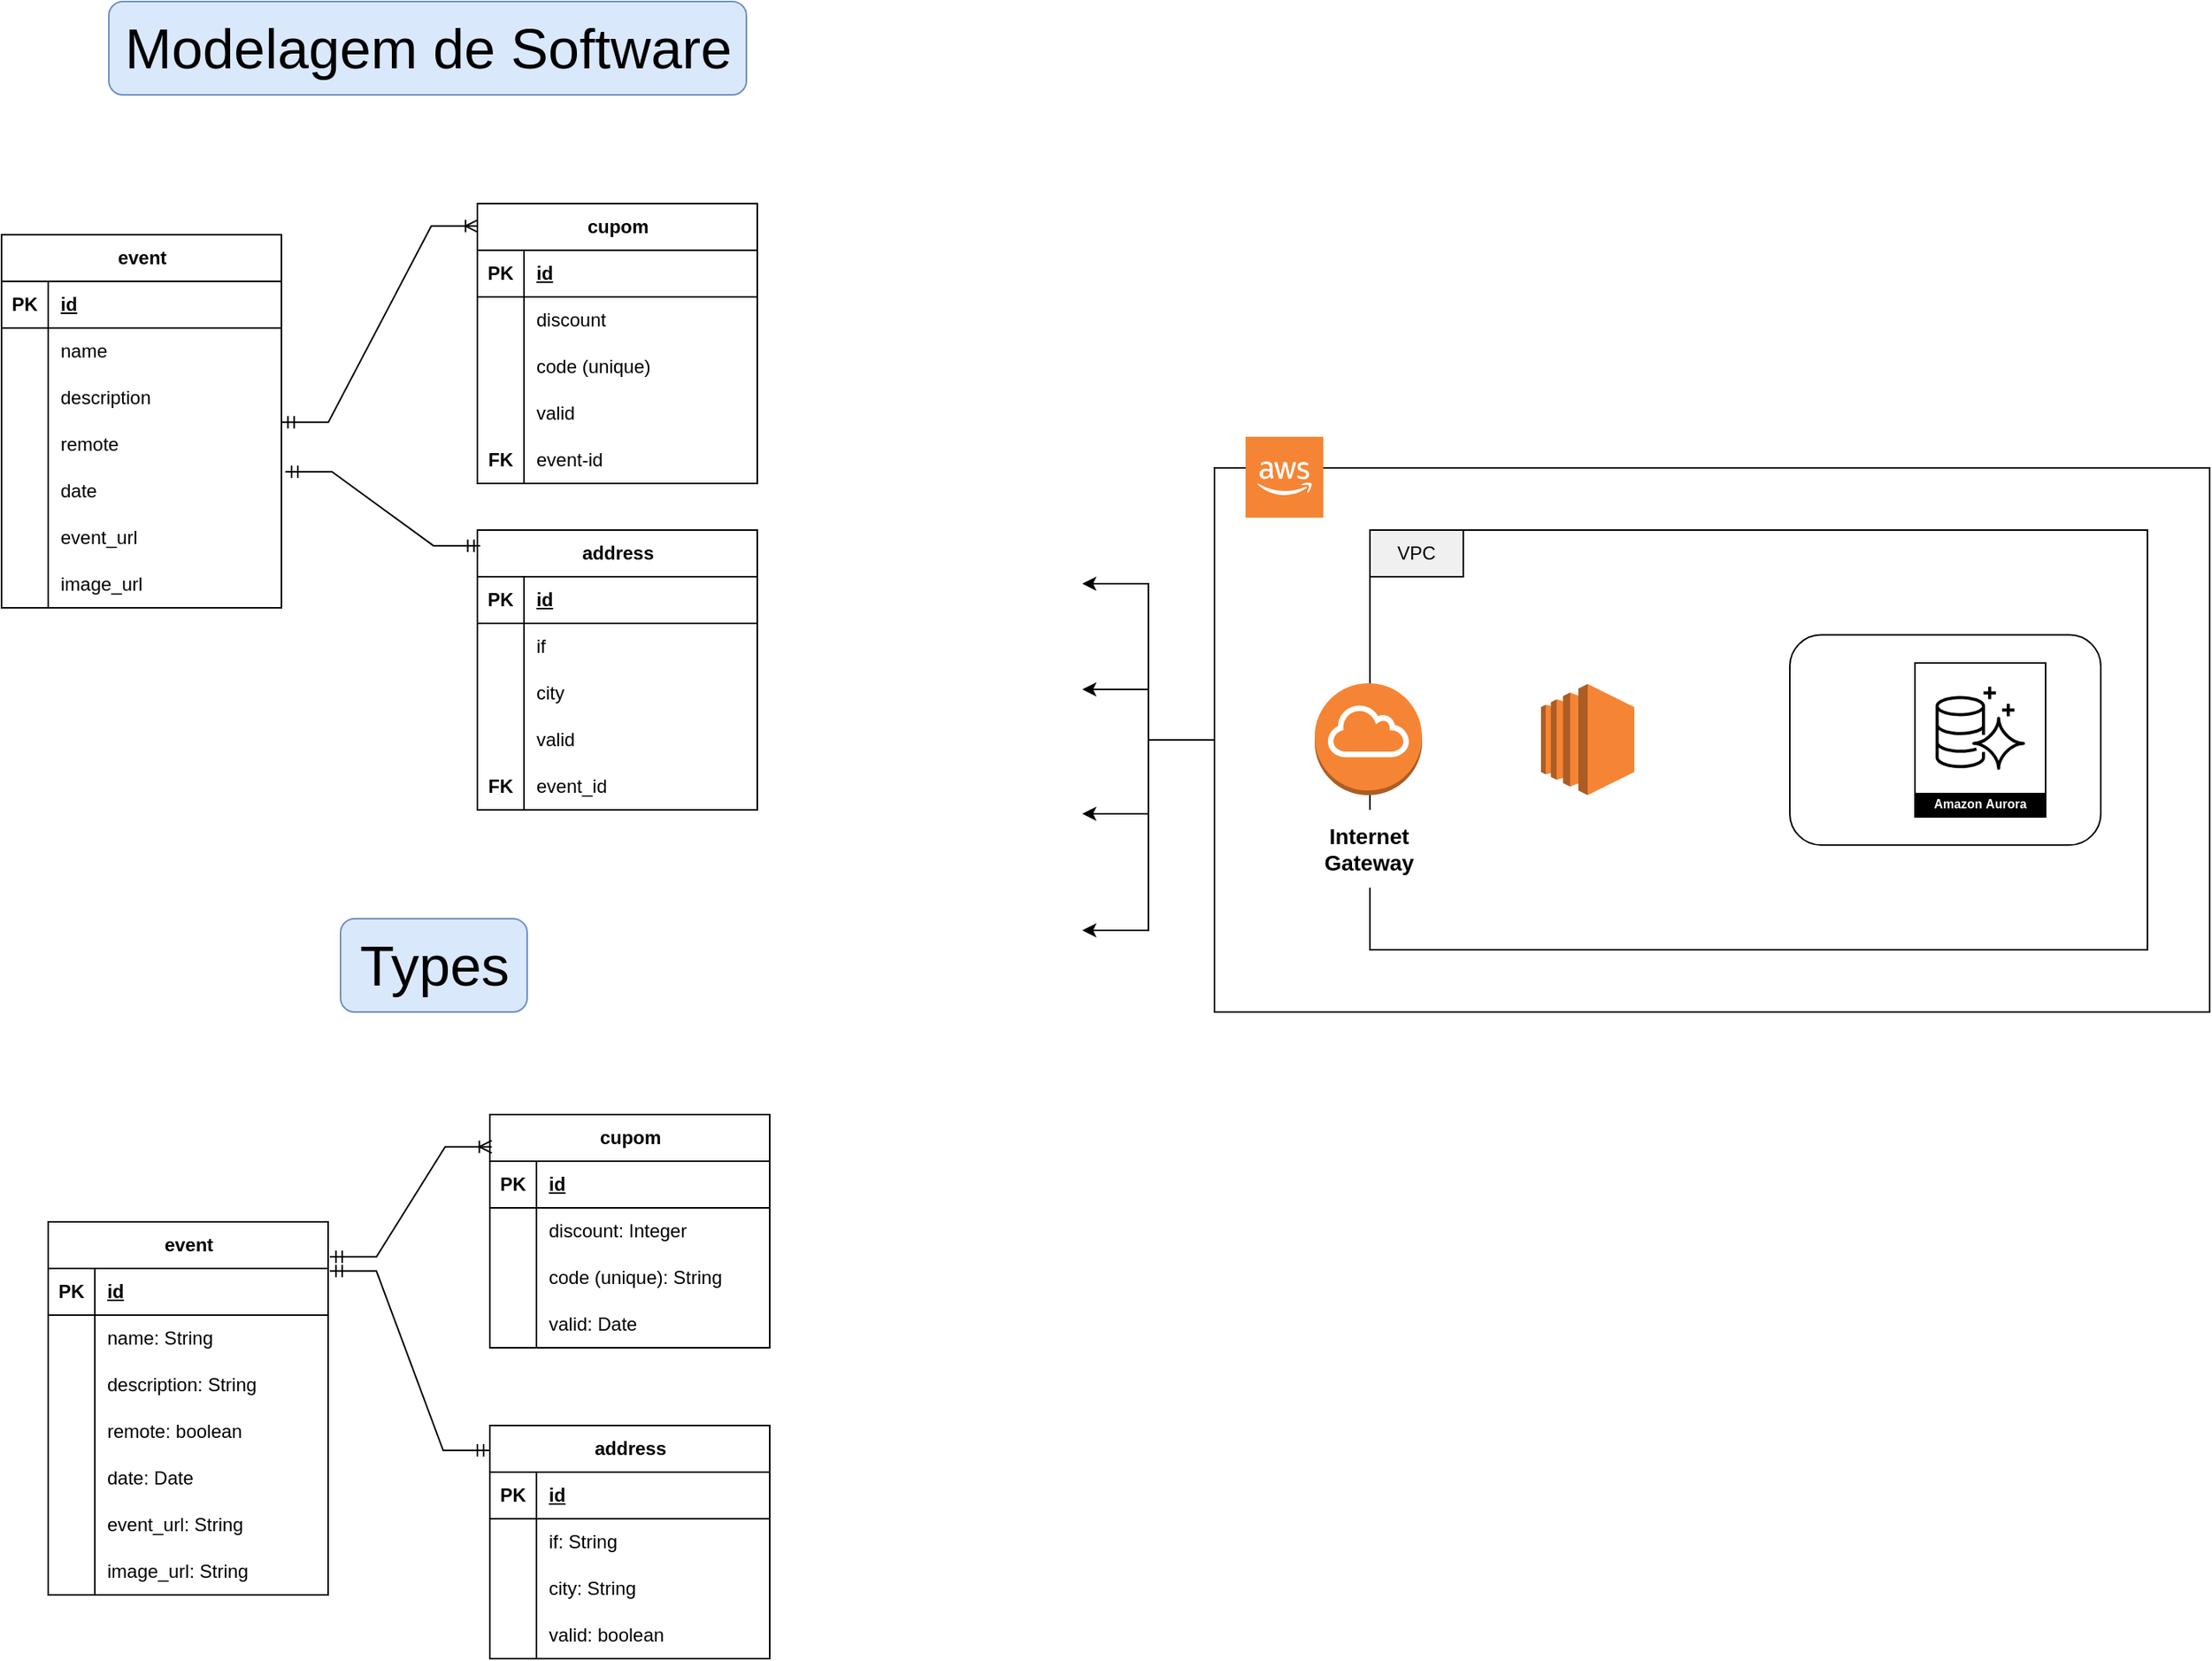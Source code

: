 <mxfile version="24.6.3" type="github">
  <diagram name="Página-1" id="SMg81e83Rydcc__wgFvI">
    <mxGraphModel dx="693" dy="1570" grid="1" gridSize="10" guides="1" tooltips="1" connect="1" arrows="1" fold="1" page="1" pageScale="1" pageWidth="827" pageHeight="1169" math="0" shadow="0">
      <root>
        <mxCell id="0" />
        <mxCell id="1" parent="0" />
        <mxCell id="w3m6HJ5GVzEfKeERmGkc-16" value="event" style="shape=table;startSize=30;container=1;collapsible=1;childLayout=tableLayout;fixedRows=1;rowLines=0;fontStyle=1;align=center;resizeLast=1;html=1;points=[[0,0,0,0,0],[0,0.25,0,0,0],[0,0.5,0,0,0],[0,0.75,0,0,0],[0,1,0,0,0],[0.25,0,0,0,0],[0.25,1,0,0,0],[0.5,0,0,0,0],[0.5,1,0,0,0],[0.75,0,0,0,0],[0.75,1,0,0,0],[1,0,0,0,0],[1,0.25,0,0,0],[1,0.5,0,0,0],[1,0.75,0,0,0],[1,1,0,0,0]];labelBackgroundColor=none;" parent="1" vertex="1">
          <mxGeometry x="140" y="-170" width="180" height="240" as="geometry" />
        </mxCell>
        <mxCell id="w3m6HJ5GVzEfKeERmGkc-17" value="" style="shape=tableRow;horizontal=0;startSize=0;swimlaneHead=0;swimlaneBody=0;fillColor=none;collapsible=0;dropTarget=0;points=[[0,0.5],[1,0.5]];portConstraint=eastwest;top=0;left=0;right=0;bottom=1;labelBackgroundColor=none;" parent="w3m6HJ5GVzEfKeERmGkc-16" vertex="1">
          <mxGeometry y="30" width="180" height="30" as="geometry" />
        </mxCell>
        <mxCell id="w3m6HJ5GVzEfKeERmGkc-18" value="PK" style="shape=partialRectangle;connectable=0;fillColor=none;top=0;left=0;bottom=0;right=0;fontStyle=1;overflow=hidden;whiteSpace=wrap;html=1;labelBackgroundColor=none;" parent="w3m6HJ5GVzEfKeERmGkc-17" vertex="1">
          <mxGeometry width="30" height="30" as="geometry">
            <mxRectangle width="30" height="30" as="alternateBounds" />
          </mxGeometry>
        </mxCell>
        <mxCell id="w3m6HJ5GVzEfKeERmGkc-19" value="id" style="shape=partialRectangle;connectable=0;fillColor=none;top=0;left=0;bottom=0;right=0;align=left;spacingLeft=6;fontStyle=5;overflow=hidden;whiteSpace=wrap;html=1;labelBackgroundColor=none;" parent="w3m6HJ5GVzEfKeERmGkc-17" vertex="1">
          <mxGeometry x="30" width="150" height="30" as="geometry">
            <mxRectangle width="150" height="30" as="alternateBounds" />
          </mxGeometry>
        </mxCell>
        <mxCell id="w3m6HJ5GVzEfKeERmGkc-20" value="" style="shape=tableRow;horizontal=0;startSize=0;swimlaneHead=0;swimlaneBody=0;fillColor=none;collapsible=0;dropTarget=0;points=[[0,0.5],[1,0.5]];portConstraint=eastwest;top=0;left=0;right=0;bottom=0;labelBackgroundColor=none;" parent="w3m6HJ5GVzEfKeERmGkc-16" vertex="1">
          <mxGeometry y="60" width="180" height="30" as="geometry" />
        </mxCell>
        <mxCell id="w3m6HJ5GVzEfKeERmGkc-21" value="" style="shape=partialRectangle;connectable=0;fillColor=none;top=0;left=0;bottom=0;right=0;editable=1;overflow=hidden;whiteSpace=wrap;html=1;labelBackgroundColor=none;" parent="w3m6HJ5GVzEfKeERmGkc-20" vertex="1">
          <mxGeometry width="30" height="30" as="geometry">
            <mxRectangle width="30" height="30" as="alternateBounds" />
          </mxGeometry>
        </mxCell>
        <mxCell id="w3m6HJ5GVzEfKeERmGkc-22" value="name" style="shape=partialRectangle;connectable=0;fillColor=none;top=0;left=0;bottom=0;right=0;align=left;spacingLeft=6;overflow=hidden;whiteSpace=wrap;html=1;labelBackgroundColor=none;" parent="w3m6HJ5GVzEfKeERmGkc-20" vertex="1">
          <mxGeometry x="30" width="150" height="30" as="geometry">
            <mxRectangle width="150" height="30" as="alternateBounds" />
          </mxGeometry>
        </mxCell>
        <mxCell id="w3m6HJ5GVzEfKeERmGkc-23" value="" style="shape=tableRow;horizontal=0;startSize=0;swimlaneHead=0;swimlaneBody=0;fillColor=none;collapsible=0;dropTarget=0;points=[[0,0.5],[1,0.5]];portConstraint=eastwest;top=0;left=0;right=0;bottom=0;labelBackgroundColor=none;" parent="w3m6HJ5GVzEfKeERmGkc-16" vertex="1">
          <mxGeometry y="90" width="180" height="30" as="geometry" />
        </mxCell>
        <mxCell id="w3m6HJ5GVzEfKeERmGkc-24" value="" style="shape=partialRectangle;connectable=0;fillColor=none;top=0;left=0;bottom=0;right=0;editable=1;overflow=hidden;whiteSpace=wrap;html=1;labelBackgroundColor=none;" parent="w3m6HJ5GVzEfKeERmGkc-23" vertex="1">
          <mxGeometry width="30" height="30" as="geometry">
            <mxRectangle width="30" height="30" as="alternateBounds" />
          </mxGeometry>
        </mxCell>
        <mxCell id="w3m6HJ5GVzEfKeERmGkc-25" value="description" style="shape=partialRectangle;connectable=0;fillColor=none;top=0;left=0;bottom=0;right=0;align=left;spacingLeft=6;overflow=hidden;whiteSpace=wrap;html=1;labelBackgroundColor=none;" parent="w3m6HJ5GVzEfKeERmGkc-23" vertex="1">
          <mxGeometry x="30" width="150" height="30" as="geometry">
            <mxRectangle width="150" height="30" as="alternateBounds" />
          </mxGeometry>
        </mxCell>
        <mxCell id="w3m6HJ5GVzEfKeERmGkc-26" value="" style="shape=tableRow;horizontal=0;startSize=0;swimlaneHead=0;swimlaneBody=0;fillColor=none;collapsible=0;dropTarget=0;points=[[0,0.5],[1,0.5]];portConstraint=eastwest;top=0;left=0;right=0;bottom=0;labelBackgroundColor=none;" parent="w3m6HJ5GVzEfKeERmGkc-16" vertex="1">
          <mxGeometry y="120" width="180" height="30" as="geometry" />
        </mxCell>
        <mxCell id="w3m6HJ5GVzEfKeERmGkc-27" value="" style="shape=partialRectangle;connectable=0;fillColor=none;top=0;left=0;bottom=0;right=0;editable=1;overflow=hidden;whiteSpace=wrap;html=1;labelBackgroundColor=none;" parent="w3m6HJ5GVzEfKeERmGkc-26" vertex="1">
          <mxGeometry width="30" height="30" as="geometry">
            <mxRectangle width="30" height="30" as="alternateBounds" />
          </mxGeometry>
        </mxCell>
        <mxCell id="w3m6HJ5GVzEfKeERmGkc-28" value="remote" style="shape=partialRectangle;connectable=0;fillColor=none;top=0;left=0;bottom=0;right=0;align=left;spacingLeft=6;overflow=hidden;whiteSpace=wrap;html=1;labelBackgroundColor=none;" parent="w3m6HJ5GVzEfKeERmGkc-26" vertex="1">
          <mxGeometry x="30" width="150" height="30" as="geometry">
            <mxRectangle width="150" height="30" as="alternateBounds" />
          </mxGeometry>
        </mxCell>
        <mxCell id="w3m6HJ5GVzEfKeERmGkc-29" style="shape=tableRow;horizontal=0;startSize=0;swimlaneHead=0;swimlaneBody=0;fillColor=none;collapsible=0;dropTarget=0;points=[[0,0.5],[1,0.5]];portConstraint=eastwest;top=0;left=0;right=0;bottom=0;labelBackgroundColor=none;" parent="w3m6HJ5GVzEfKeERmGkc-16" vertex="1">
          <mxGeometry y="150" width="180" height="30" as="geometry" />
        </mxCell>
        <mxCell id="w3m6HJ5GVzEfKeERmGkc-30" style="shape=partialRectangle;connectable=0;fillColor=none;top=0;left=0;bottom=0;right=0;editable=1;overflow=hidden;whiteSpace=wrap;html=1;labelBackgroundColor=none;" parent="w3m6HJ5GVzEfKeERmGkc-29" vertex="1">
          <mxGeometry width="30" height="30" as="geometry">
            <mxRectangle width="30" height="30" as="alternateBounds" />
          </mxGeometry>
        </mxCell>
        <mxCell id="w3m6HJ5GVzEfKeERmGkc-31" value="date" style="shape=partialRectangle;connectable=0;fillColor=none;top=0;left=0;bottom=0;right=0;align=left;spacingLeft=6;overflow=hidden;whiteSpace=wrap;html=1;labelBackgroundColor=none;" parent="w3m6HJ5GVzEfKeERmGkc-29" vertex="1">
          <mxGeometry x="30" width="150" height="30" as="geometry">
            <mxRectangle width="150" height="30" as="alternateBounds" />
          </mxGeometry>
        </mxCell>
        <mxCell id="w3m6HJ5GVzEfKeERmGkc-32" style="shape=tableRow;horizontal=0;startSize=0;swimlaneHead=0;swimlaneBody=0;fillColor=none;collapsible=0;dropTarget=0;points=[[0,0.5],[1,0.5]];portConstraint=eastwest;top=0;left=0;right=0;bottom=0;labelBackgroundColor=none;" parent="w3m6HJ5GVzEfKeERmGkc-16" vertex="1">
          <mxGeometry y="180" width="180" height="30" as="geometry" />
        </mxCell>
        <mxCell id="w3m6HJ5GVzEfKeERmGkc-33" style="shape=partialRectangle;connectable=0;fillColor=none;top=0;left=0;bottom=0;right=0;editable=1;overflow=hidden;whiteSpace=wrap;html=1;labelBackgroundColor=none;" parent="w3m6HJ5GVzEfKeERmGkc-32" vertex="1">
          <mxGeometry width="30" height="30" as="geometry">
            <mxRectangle width="30" height="30" as="alternateBounds" />
          </mxGeometry>
        </mxCell>
        <mxCell id="w3m6HJ5GVzEfKeERmGkc-34" value="event_url" style="shape=partialRectangle;connectable=0;fillColor=none;top=0;left=0;bottom=0;right=0;align=left;spacingLeft=6;overflow=hidden;whiteSpace=wrap;html=1;labelBackgroundColor=none;" parent="w3m6HJ5GVzEfKeERmGkc-32" vertex="1">
          <mxGeometry x="30" width="150" height="30" as="geometry">
            <mxRectangle width="150" height="30" as="alternateBounds" />
          </mxGeometry>
        </mxCell>
        <mxCell id="w3m6HJ5GVzEfKeERmGkc-35" style="shape=tableRow;horizontal=0;startSize=0;swimlaneHead=0;swimlaneBody=0;fillColor=none;collapsible=0;dropTarget=0;points=[[0,0.5],[1,0.5]];portConstraint=eastwest;top=0;left=0;right=0;bottom=0;labelBackgroundColor=none;" parent="w3m6HJ5GVzEfKeERmGkc-16" vertex="1">
          <mxGeometry y="210" width="180" height="30" as="geometry" />
        </mxCell>
        <mxCell id="w3m6HJ5GVzEfKeERmGkc-36" style="shape=partialRectangle;connectable=0;fillColor=none;top=0;left=0;bottom=0;right=0;editable=1;overflow=hidden;whiteSpace=wrap;html=1;labelBackgroundColor=none;" parent="w3m6HJ5GVzEfKeERmGkc-35" vertex="1">
          <mxGeometry width="30" height="30" as="geometry">
            <mxRectangle width="30" height="30" as="alternateBounds" />
          </mxGeometry>
        </mxCell>
        <mxCell id="w3m6HJ5GVzEfKeERmGkc-37" value="image_url" style="shape=partialRectangle;connectable=0;fillColor=none;top=0;left=0;bottom=0;right=0;align=left;spacingLeft=6;overflow=hidden;whiteSpace=wrap;html=1;labelBackgroundColor=none;" parent="w3m6HJ5GVzEfKeERmGkc-35" vertex="1">
          <mxGeometry x="30" width="150" height="30" as="geometry">
            <mxRectangle width="150" height="30" as="alternateBounds" />
          </mxGeometry>
        </mxCell>
        <mxCell id="w3m6HJ5GVzEfKeERmGkc-41" value="cupom" style="shape=table;startSize=30;container=1;collapsible=1;childLayout=tableLayout;fixedRows=1;rowLines=0;fontStyle=1;align=center;resizeLast=1;html=1;points=[[0,0,0,0,0],[0,0.25,0,0,0],[0,0.5,0,0,0],[0,0.75,0,0,0],[0,1,0,0,0],[0.25,0,0,0,0],[0.25,1,0,0,0],[0.5,0,0,0,0],[0.5,1,0,0,0],[0.75,0,0,0,0],[0.75,1,0,0,0],[1,0,0,0,0],[1,0.25,0,0,0],[1,0.5,0,0,0],[1,0.75,0,0,0],[1,1,0,0,0]];labelBackgroundColor=none;" parent="1" vertex="1">
          <mxGeometry x="446" y="-190" width="180" height="180" as="geometry" />
        </mxCell>
        <mxCell id="w3m6HJ5GVzEfKeERmGkc-42" value="" style="shape=tableRow;horizontal=0;startSize=0;swimlaneHead=0;swimlaneBody=0;fillColor=none;collapsible=0;dropTarget=0;points=[[0,0.5],[1,0.5]];portConstraint=eastwest;top=0;left=0;right=0;bottom=1;labelBackgroundColor=none;" parent="w3m6HJ5GVzEfKeERmGkc-41" vertex="1">
          <mxGeometry y="30" width="180" height="30" as="geometry" />
        </mxCell>
        <mxCell id="w3m6HJ5GVzEfKeERmGkc-43" value="PK" style="shape=partialRectangle;connectable=0;fillColor=none;top=0;left=0;bottom=0;right=0;fontStyle=1;overflow=hidden;whiteSpace=wrap;html=1;labelBackgroundColor=none;" parent="w3m6HJ5GVzEfKeERmGkc-42" vertex="1">
          <mxGeometry width="30" height="30" as="geometry">
            <mxRectangle width="30" height="30" as="alternateBounds" />
          </mxGeometry>
        </mxCell>
        <mxCell id="w3m6HJ5GVzEfKeERmGkc-44" value="id" style="shape=partialRectangle;connectable=0;fillColor=none;top=0;left=0;bottom=0;right=0;align=left;spacingLeft=6;fontStyle=5;overflow=hidden;whiteSpace=wrap;html=1;labelBackgroundColor=none;" parent="w3m6HJ5GVzEfKeERmGkc-42" vertex="1">
          <mxGeometry x="30" width="150" height="30" as="geometry">
            <mxRectangle width="150" height="30" as="alternateBounds" />
          </mxGeometry>
        </mxCell>
        <mxCell id="w3m6HJ5GVzEfKeERmGkc-45" value="" style="shape=tableRow;horizontal=0;startSize=0;swimlaneHead=0;swimlaneBody=0;fillColor=none;collapsible=0;dropTarget=0;points=[[0,0.5],[1,0.5]];portConstraint=eastwest;top=0;left=0;right=0;bottom=0;labelBackgroundColor=none;" parent="w3m6HJ5GVzEfKeERmGkc-41" vertex="1">
          <mxGeometry y="60" width="180" height="30" as="geometry" />
        </mxCell>
        <mxCell id="w3m6HJ5GVzEfKeERmGkc-46" value="" style="shape=partialRectangle;connectable=0;fillColor=none;top=0;left=0;bottom=0;right=0;editable=1;overflow=hidden;whiteSpace=wrap;html=1;labelBackgroundColor=none;" parent="w3m6HJ5GVzEfKeERmGkc-45" vertex="1">
          <mxGeometry width="30" height="30" as="geometry">
            <mxRectangle width="30" height="30" as="alternateBounds" />
          </mxGeometry>
        </mxCell>
        <mxCell id="w3m6HJ5GVzEfKeERmGkc-47" value="discount" style="shape=partialRectangle;connectable=0;fillColor=none;top=0;left=0;bottom=0;right=0;align=left;spacingLeft=6;overflow=hidden;whiteSpace=wrap;html=1;labelBackgroundColor=none;" parent="w3m6HJ5GVzEfKeERmGkc-45" vertex="1">
          <mxGeometry x="30" width="150" height="30" as="geometry">
            <mxRectangle width="150" height="30" as="alternateBounds" />
          </mxGeometry>
        </mxCell>
        <mxCell id="w3m6HJ5GVzEfKeERmGkc-48" value="" style="shape=tableRow;horizontal=0;startSize=0;swimlaneHead=0;swimlaneBody=0;fillColor=none;collapsible=0;dropTarget=0;points=[[0,0.5],[1,0.5]];portConstraint=eastwest;top=0;left=0;right=0;bottom=0;labelBackgroundColor=none;" parent="w3m6HJ5GVzEfKeERmGkc-41" vertex="1">
          <mxGeometry y="90" width="180" height="30" as="geometry" />
        </mxCell>
        <mxCell id="w3m6HJ5GVzEfKeERmGkc-49" value="" style="shape=partialRectangle;connectable=0;fillColor=none;top=0;left=0;bottom=0;right=0;editable=1;overflow=hidden;whiteSpace=wrap;html=1;labelBackgroundColor=none;" parent="w3m6HJ5GVzEfKeERmGkc-48" vertex="1">
          <mxGeometry width="30" height="30" as="geometry">
            <mxRectangle width="30" height="30" as="alternateBounds" />
          </mxGeometry>
        </mxCell>
        <mxCell id="w3m6HJ5GVzEfKeERmGkc-50" value="code (unique)" style="shape=partialRectangle;connectable=0;fillColor=none;top=0;left=0;bottom=0;right=0;align=left;spacingLeft=6;overflow=hidden;whiteSpace=wrap;html=1;labelBackgroundColor=none;" parent="w3m6HJ5GVzEfKeERmGkc-48" vertex="1">
          <mxGeometry x="30" width="150" height="30" as="geometry">
            <mxRectangle width="150" height="30" as="alternateBounds" />
          </mxGeometry>
        </mxCell>
        <mxCell id="w3m6HJ5GVzEfKeERmGkc-51" value="" style="shape=tableRow;horizontal=0;startSize=0;swimlaneHead=0;swimlaneBody=0;fillColor=none;collapsible=0;dropTarget=0;points=[[0,0.5],[1,0.5]];portConstraint=eastwest;top=0;left=0;right=0;bottom=0;labelBackgroundColor=none;" parent="w3m6HJ5GVzEfKeERmGkc-41" vertex="1">
          <mxGeometry y="120" width="180" height="30" as="geometry" />
        </mxCell>
        <mxCell id="w3m6HJ5GVzEfKeERmGkc-52" value="" style="shape=partialRectangle;connectable=0;fillColor=none;top=0;left=0;bottom=0;right=0;editable=1;overflow=hidden;whiteSpace=wrap;html=1;labelBackgroundColor=none;" parent="w3m6HJ5GVzEfKeERmGkc-51" vertex="1">
          <mxGeometry width="30" height="30" as="geometry">
            <mxRectangle width="30" height="30" as="alternateBounds" />
          </mxGeometry>
        </mxCell>
        <mxCell id="w3m6HJ5GVzEfKeERmGkc-53" value="valid" style="shape=partialRectangle;connectable=0;fillColor=none;top=0;left=0;bottom=0;right=0;align=left;spacingLeft=6;overflow=hidden;whiteSpace=wrap;html=1;labelBackgroundColor=none;" parent="w3m6HJ5GVzEfKeERmGkc-51" vertex="1">
          <mxGeometry x="30" width="150" height="30" as="geometry">
            <mxRectangle width="150" height="30" as="alternateBounds" />
          </mxGeometry>
        </mxCell>
        <mxCell id="gKWJcUzTVQDELYEyrHQ7-51" style="shape=tableRow;horizontal=0;startSize=0;swimlaneHead=0;swimlaneBody=0;fillColor=none;collapsible=0;dropTarget=0;points=[[0,0.5],[1,0.5]];portConstraint=eastwest;top=0;left=0;right=0;bottom=0;labelBackgroundColor=none;" vertex="1" parent="w3m6HJ5GVzEfKeERmGkc-41">
          <mxGeometry y="150" width="180" height="30" as="geometry" />
        </mxCell>
        <mxCell id="gKWJcUzTVQDELYEyrHQ7-52" value="&lt;b&gt;FK&lt;/b&gt;" style="shape=partialRectangle;connectable=0;fillColor=none;top=0;left=0;bottom=0;right=0;editable=1;overflow=hidden;whiteSpace=wrap;html=1;labelBackgroundColor=none;" vertex="1" parent="gKWJcUzTVQDELYEyrHQ7-51">
          <mxGeometry width="30" height="30" as="geometry">
            <mxRectangle width="30" height="30" as="alternateBounds" />
          </mxGeometry>
        </mxCell>
        <mxCell id="gKWJcUzTVQDELYEyrHQ7-53" value="event-id" style="shape=partialRectangle;connectable=0;fillColor=none;top=0;left=0;bottom=0;right=0;align=left;spacingLeft=6;overflow=hidden;whiteSpace=wrap;html=1;labelBackgroundColor=none;" vertex="1" parent="gKWJcUzTVQDELYEyrHQ7-51">
          <mxGeometry x="30" width="150" height="30" as="geometry">
            <mxRectangle width="150" height="30" as="alternateBounds" />
          </mxGeometry>
        </mxCell>
        <mxCell id="w3m6HJ5GVzEfKeERmGkc-63" value="address" style="shape=table;startSize=30;container=1;collapsible=1;childLayout=tableLayout;fixedRows=1;rowLines=0;fontStyle=1;align=center;resizeLast=1;html=1;points=[[0,0,0,0,0],[0,0.25,0,0,0],[0,0.5,0,0,0],[0,0.75,0,0,0],[0,1,0,0,0],[0.25,0,0,0,0],[0.25,1,0,0,0],[0.5,0,0,0,0],[0.5,1,0,0,0],[0.75,0,0,0,0],[0.75,1,0,0,0],[1,0,0,0,0],[1,0.25,0,0,0],[1,0.5,0,0,0],[1,0.75,0,0,0],[1,1,0,0,0]];labelBackgroundColor=none;" parent="1" vertex="1">
          <mxGeometry x="446" y="20" width="180" height="180" as="geometry" />
        </mxCell>
        <mxCell id="w3m6HJ5GVzEfKeERmGkc-64" value="" style="shape=tableRow;horizontal=0;startSize=0;swimlaneHead=0;swimlaneBody=0;fillColor=none;collapsible=0;dropTarget=0;points=[[0,0.5],[1,0.5]];portConstraint=eastwest;top=0;left=0;right=0;bottom=1;labelBackgroundColor=none;" parent="w3m6HJ5GVzEfKeERmGkc-63" vertex="1">
          <mxGeometry y="30" width="180" height="30" as="geometry" />
        </mxCell>
        <mxCell id="w3m6HJ5GVzEfKeERmGkc-65" value="PK" style="shape=partialRectangle;connectable=0;fillColor=none;top=0;left=0;bottom=0;right=0;fontStyle=1;overflow=hidden;whiteSpace=wrap;html=1;labelBackgroundColor=none;" parent="w3m6HJ5GVzEfKeERmGkc-64" vertex="1">
          <mxGeometry width="30" height="30" as="geometry">
            <mxRectangle width="30" height="30" as="alternateBounds" />
          </mxGeometry>
        </mxCell>
        <mxCell id="w3m6HJ5GVzEfKeERmGkc-66" value="id" style="shape=partialRectangle;connectable=0;fillColor=none;top=0;left=0;bottom=0;right=0;align=left;spacingLeft=6;fontStyle=5;overflow=hidden;whiteSpace=wrap;html=1;labelBackgroundColor=none;" parent="w3m6HJ5GVzEfKeERmGkc-64" vertex="1">
          <mxGeometry x="30" width="150" height="30" as="geometry">
            <mxRectangle width="150" height="30" as="alternateBounds" />
          </mxGeometry>
        </mxCell>
        <mxCell id="w3m6HJ5GVzEfKeERmGkc-67" value="" style="shape=tableRow;horizontal=0;startSize=0;swimlaneHead=0;swimlaneBody=0;fillColor=none;collapsible=0;dropTarget=0;points=[[0,0.5],[1,0.5]];portConstraint=eastwest;top=0;left=0;right=0;bottom=0;labelBackgroundColor=none;" parent="w3m6HJ5GVzEfKeERmGkc-63" vertex="1">
          <mxGeometry y="60" width="180" height="30" as="geometry" />
        </mxCell>
        <mxCell id="w3m6HJ5GVzEfKeERmGkc-68" value="" style="shape=partialRectangle;connectable=0;fillColor=none;top=0;left=0;bottom=0;right=0;editable=1;overflow=hidden;whiteSpace=wrap;html=1;labelBackgroundColor=none;" parent="w3m6HJ5GVzEfKeERmGkc-67" vertex="1">
          <mxGeometry width="30" height="30" as="geometry">
            <mxRectangle width="30" height="30" as="alternateBounds" />
          </mxGeometry>
        </mxCell>
        <mxCell id="w3m6HJ5GVzEfKeERmGkc-69" value="if" style="shape=partialRectangle;connectable=0;fillColor=none;top=0;left=0;bottom=0;right=0;align=left;spacingLeft=6;overflow=hidden;whiteSpace=wrap;html=1;labelBackgroundColor=none;" parent="w3m6HJ5GVzEfKeERmGkc-67" vertex="1">
          <mxGeometry x="30" width="150" height="30" as="geometry">
            <mxRectangle width="150" height="30" as="alternateBounds" />
          </mxGeometry>
        </mxCell>
        <mxCell id="w3m6HJ5GVzEfKeERmGkc-70" value="" style="shape=tableRow;horizontal=0;startSize=0;swimlaneHead=0;swimlaneBody=0;fillColor=none;collapsible=0;dropTarget=0;points=[[0,0.5],[1,0.5]];portConstraint=eastwest;top=0;left=0;right=0;bottom=0;labelBackgroundColor=none;" parent="w3m6HJ5GVzEfKeERmGkc-63" vertex="1">
          <mxGeometry y="90" width="180" height="30" as="geometry" />
        </mxCell>
        <mxCell id="w3m6HJ5GVzEfKeERmGkc-71" value="" style="shape=partialRectangle;connectable=0;fillColor=none;top=0;left=0;bottom=0;right=0;editable=1;overflow=hidden;whiteSpace=wrap;html=1;labelBackgroundColor=none;" parent="w3m6HJ5GVzEfKeERmGkc-70" vertex="1">
          <mxGeometry width="30" height="30" as="geometry">
            <mxRectangle width="30" height="30" as="alternateBounds" />
          </mxGeometry>
        </mxCell>
        <mxCell id="w3m6HJ5GVzEfKeERmGkc-72" value="city" style="shape=partialRectangle;connectable=0;fillColor=none;top=0;left=0;bottom=0;right=0;align=left;spacingLeft=6;overflow=hidden;whiteSpace=wrap;html=1;labelBackgroundColor=none;" parent="w3m6HJ5GVzEfKeERmGkc-70" vertex="1">
          <mxGeometry x="30" width="150" height="30" as="geometry">
            <mxRectangle width="150" height="30" as="alternateBounds" />
          </mxGeometry>
        </mxCell>
        <mxCell id="w3m6HJ5GVzEfKeERmGkc-73" value="" style="shape=tableRow;horizontal=0;startSize=0;swimlaneHead=0;swimlaneBody=0;fillColor=none;collapsible=0;dropTarget=0;points=[[0,0.5],[1,0.5]];portConstraint=eastwest;top=0;left=0;right=0;bottom=0;labelBackgroundColor=none;" parent="w3m6HJ5GVzEfKeERmGkc-63" vertex="1">
          <mxGeometry y="120" width="180" height="30" as="geometry" />
        </mxCell>
        <mxCell id="w3m6HJ5GVzEfKeERmGkc-74" value="" style="shape=partialRectangle;connectable=0;fillColor=none;top=0;left=0;bottom=0;right=0;editable=1;overflow=hidden;whiteSpace=wrap;html=1;labelBackgroundColor=none;" parent="w3m6HJ5GVzEfKeERmGkc-73" vertex="1">
          <mxGeometry width="30" height="30" as="geometry">
            <mxRectangle width="30" height="30" as="alternateBounds" />
          </mxGeometry>
        </mxCell>
        <mxCell id="w3m6HJ5GVzEfKeERmGkc-75" value="valid" style="shape=partialRectangle;connectable=0;fillColor=none;top=0;left=0;bottom=0;right=0;align=left;spacingLeft=6;overflow=hidden;whiteSpace=wrap;html=1;labelBackgroundColor=none;" parent="w3m6HJ5GVzEfKeERmGkc-73" vertex="1">
          <mxGeometry x="30" width="150" height="30" as="geometry">
            <mxRectangle width="150" height="30" as="alternateBounds" />
          </mxGeometry>
        </mxCell>
        <mxCell id="gKWJcUzTVQDELYEyrHQ7-54" style="shape=tableRow;horizontal=0;startSize=0;swimlaneHead=0;swimlaneBody=0;fillColor=none;collapsible=0;dropTarget=0;points=[[0,0.5],[1,0.5]];portConstraint=eastwest;top=0;left=0;right=0;bottom=0;labelBackgroundColor=none;" vertex="1" parent="w3m6HJ5GVzEfKeERmGkc-63">
          <mxGeometry y="150" width="180" height="30" as="geometry" />
        </mxCell>
        <mxCell id="gKWJcUzTVQDELYEyrHQ7-55" value="&lt;b&gt;FK&lt;/b&gt;" style="shape=partialRectangle;connectable=0;fillColor=none;top=0;left=0;bottom=0;right=0;editable=1;overflow=hidden;whiteSpace=wrap;html=1;labelBackgroundColor=none;" vertex="1" parent="gKWJcUzTVQDELYEyrHQ7-54">
          <mxGeometry width="30" height="30" as="geometry">
            <mxRectangle width="30" height="30" as="alternateBounds" />
          </mxGeometry>
        </mxCell>
        <mxCell id="gKWJcUzTVQDELYEyrHQ7-56" value="event_id" style="shape=partialRectangle;connectable=0;fillColor=none;top=0;left=0;bottom=0;right=0;align=left;spacingLeft=6;overflow=hidden;whiteSpace=wrap;html=1;labelBackgroundColor=none;" vertex="1" parent="gKWJcUzTVQDELYEyrHQ7-54">
          <mxGeometry x="30" width="150" height="30" as="geometry">
            <mxRectangle width="150" height="30" as="alternateBounds" />
          </mxGeometry>
        </mxCell>
        <mxCell id="gKWJcUzTVQDELYEyrHQ7-1" value="&lt;font style=&quot;font-size: 36px;&quot;&gt;Modelagem de Software&lt;/font&gt;" style="text;html=1;align=center;verticalAlign=middle;resizable=0;points=[];autosize=1;rounded=1;labelBackgroundColor=none;fillColor=#dae8fc;strokeColor=#6c8ebf;" vertex="1" parent="1">
          <mxGeometry x="209" y="-320" width="410" height="60" as="geometry" />
        </mxCell>
        <mxCell id="gKWJcUzTVQDELYEyrHQ7-2" value="event" style="shape=table;startSize=30;container=1;collapsible=1;childLayout=tableLayout;fixedRows=1;rowLines=0;fontStyle=1;align=center;resizeLast=1;html=1;points=[[0,0,0,0,0],[0,0.25,0,0,0],[0,0.5,0,0,0],[0,0.75,0,0,0],[0,1,0,0,0],[0.25,0,0,0,0],[0.25,1,0,0,0],[0.5,0,0,0,0],[0.5,1,0,0,0],[0.75,0,0,0,0],[0.75,1,0,0,0],[1,0,0,0,0],[1,0.25,0,0,0],[1,0.5,0,0,0],[1,0.75,0,0,0],[1,1,0,0,0]];labelBackgroundColor=none;" vertex="1" parent="1">
          <mxGeometry x="170" y="465" width="180" height="240" as="geometry" />
        </mxCell>
        <mxCell id="gKWJcUzTVQDELYEyrHQ7-3" value="" style="shape=tableRow;horizontal=0;startSize=0;swimlaneHead=0;swimlaneBody=0;fillColor=none;collapsible=0;dropTarget=0;points=[[0,0.5],[1,0.5]];portConstraint=eastwest;top=0;left=0;right=0;bottom=1;labelBackgroundColor=none;" vertex="1" parent="gKWJcUzTVQDELYEyrHQ7-2">
          <mxGeometry y="30" width="180" height="30" as="geometry" />
        </mxCell>
        <mxCell id="gKWJcUzTVQDELYEyrHQ7-4" value="PK" style="shape=partialRectangle;connectable=0;fillColor=none;top=0;left=0;bottom=0;right=0;fontStyle=1;overflow=hidden;whiteSpace=wrap;html=1;labelBackgroundColor=none;" vertex="1" parent="gKWJcUzTVQDELYEyrHQ7-3">
          <mxGeometry width="30" height="30" as="geometry">
            <mxRectangle width="30" height="30" as="alternateBounds" />
          </mxGeometry>
        </mxCell>
        <mxCell id="gKWJcUzTVQDELYEyrHQ7-5" value="id" style="shape=partialRectangle;connectable=0;fillColor=none;top=0;left=0;bottom=0;right=0;align=left;spacingLeft=6;fontStyle=5;overflow=hidden;whiteSpace=wrap;html=1;labelBackgroundColor=none;" vertex="1" parent="gKWJcUzTVQDELYEyrHQ7-3">
          <mxGeometry x="30" width="150" height="30" as="geometry">
            <mxRectangle width="150" height="30" as="alternateBounds" />
          </mxGeometry>
        </mxCell>
        <mxCell id="gKWJcUzTVQDELYEyrHQ7-6" value="" style="shape=tableRow;horizontal=0;startSize=0;swimlaneHead=0;swimlaneBody=0;fillColor=none;collapsible=0;dropTarget=0;points=[[0,0.5],[1,0.5]];portConstraint=eastwest;top=0;left=0;right=0;bottom=0;labelBackgroundColor=none;" vertex="1" parent="gKWJcUzTVQDELYEyrHQ7-2">
          <mxGeometry y="60" width="180" height="30" as="geometry" />
        </mxCell>
        <mxCell id="gKWJcUzTVQDELYEyrHQ7-7" value="" style="shape=partialRectangle;connectable=0;fillColor=none;top=0;left=0;bottom=0;right=0;editable=1;overflow=hidden;whiteSpace=wrap;html=1;labelBackgroundColor=none;" vertex="1" parent="gKWJcUzTVQDELYEyrHQ7-6">
          <mxGeometry width="30" height="30" as="geometry">
            <mxRectangle width="30" height="30" as="alternateBounds" />
          </mxGeometry>
        </mxCell>
        <mxCell id="gKWJcUzTVQDELYEyrHQ7-8" value="name: String" style="shape=partialRectangle;connectable=0;fillColor=none;top=0;left=0;bottom=0;right=0;align=left;spacingLeft=6;overflow=hidden;whiteSpace=wrap;html=1;labelBackgroundColor=none;" vertex="1" parent="gKWJcUzTVQDELYEyrHQ7-6">
          <mxGeometry x="30" width="150" height="30" as="geometry">
            <mxRectangle width="150" height="30" as="alternateBounds" />
          </mxGeometry>
        </mxCell>
        <mxCell id="gKWJcUzTVQDELYEyrHQ7-9" value="" style="shape=tableRow;horizontal=0;startSize=0;swimlaneHead=0;swimlaneBody=0;fillColor=none;collapsible=0;dropTarget=0;points=[[0,0.5],[1,0.5]];portConstraint=eastwest;top=0;left=0;right=0;bottom=0;labelBackgroundColor=none;" vertex="1" parent="gKWJcUzTVQDELYEyrHQ7-2">
          <mxGeometry y="90" width="180" height="30" as="geometry" />
        </mxCell>
        <mxCell id="gKWJcUzTVQDELYEyrHQ7-10" value="" style="shape=partialRectangle;connectable=0;fillColor=none;top=0;left=0;bottom=0;right=0;editable=1;overflow=hidden;whiteSpace=wrap;html=1;labelBackgroundColor=none;" vertex="1" parent="gKWJcUzTVQDELYEyrHQ7-9">
          <mxGeometry width="30" height="30" as="geometry">
            <mxRectangle width="30" height="30" as="alternateBounds" />
          </mxGeometry>
        </mxCell>
        <mxCell id="gKWJcUzTVQDELYEyrHQ7-11" value="description: String" style="shape=partialRectangle;connectable=0;fillColor=none;top=0;left=0;bottom=0;right=0;align=left;spacingLeft=6;overflow=hidden;whiteSpace=wrap;html=1;labelBackgroundColor=none;" vertex="1" parent="gKWJcUzTVQDELYEyrHQ7-9">
          <mxGeometry x="30" width="150" height="30" as="geometry">
            <mxRectangle width="150" height="30" as="alternateBounds" />
          </mxGeometry>
        </mxCell>
        <mxCell id="gKWJcUzTVQDELYEyrHQ7-12" value="" style="shape=tableRow;horizontal=0;startSize=0;swimlaneHead=0;swimlaneBody=0;fillColor=none;collapsible=0;dropTarget=0;points=[[0,0.5],[1,0.5]];portConstraint=eastwest;top=0;left=0;right=0;bottom=0;labelBackgroundColor=none;" vertex="1" parent="gKWJcUzTVQDELYEyrHQ7-2">
          <mxGeometry y="120" width="180" height="30" as="geometry" />
        </mxCell>
        <mxCell id="gKWJcUzTVQDELYEyrHQ7-13" value="" style="shape=partialRectangle;connectable=0;fillColor=none;top=0;left=0;bottom=0;right=0;editable=1;overflow=hidden;whiteSpace=wrap;html=1;labelBackgroundColor=none;" vertex="1" parent="gKWJcUzTVQDELYEyrHQ7-12">
          <mxGeometry width="30" height="30" as="geometry">
            <mxRectangle width="30" height="30" as="alternateBounds" />
          </mxGeometry>
        </mxCell>
        <mxCell id="gKWJcUzTVQDELYEyrHQ7-14" value="remote: boolean" style="shape=partialRectangle;connectable=0;fillColor=none;top=0;left=0;bottom=0;right=0;align=left;spacingLeft=6;overflow=hidden;whiteSpace=wrap;html=1;labelBackgroundColor=none;" vertex="1" parent="gKWJcUzTVQDELYEyrHQ7-12">
          <mxGeometry x="30" width="150" height="30" as="geometry">
            <mxRectangle width="150" height="30" as="alternateBounds" />
          </mxGeometry>
        </mxCell>
        <mxCell id="gKWJcUzTVQDELYEyrHQ7-15" style="shape=tableRow;horizontal=0;startSize=0;swimlaneHead=0;swimlaneBody=0;fillColor=none;collapsible=0;dropTarget=0;points=[[0,0.5],[1,0.5]];portConstraint=eastwest;top=0;left=0;right=0;bottom=0;labelBackgroundColor=none;" vertex="1" parent="gKWJcUzTVQDELYEyrHQ7-2">
          <mxGeometry y="150" width="180" height="30" as="geometry" />
        </mxCell>
        <mxCell id="gKWJcUzTVQDELYEyrHQ7-16" style="shape=partialRectangle;connectable=0;fillColor=none;top=0;left=0;bottom=0;right=0;editable=1;overflow=hidden;whiteSpace=wrap;html=1;labelBackgroundColor=none;" vertex="1" parent="gKWJcUzTVQDELYEyrHQ7-15">
          <mxGeometry width="30" height="30" as="geometry">
            <mxRectangle width="30" height="30" as="alternateBounds" />
          </mxGeometry>
        </mxCell>
        <mxCell id="gKWJcUzTVQDELYEyrHQ7-17" value="date: Date" style="shape=partialRectangle;connectable=0;fillColor=none;top=0;left=0;bottom=0;right=0;align=left;spacingLeft=6;overflow=hidden;whiteSpace=wrap;html=1;labelBackgroundColor=none;" vertex="1" parent="gKWJcUzTVQDELYEyrHQ7-15">
          <mxGeometry x="30" width="150" height="30" as="geometry">
            <mxRectangle width="150" height="30" as="alternateBounds" />
          </mxGeometry>
        </mxCell>
        <mxCell id="gKWJcUzTVQDELYEyrHQ7-18" style="shape=tableRow;horizontal=0;startSize=0;swimlaneHead=0;swimlaneBody=0;fillColor=none;collapsible=0;dropTarget=0;points=[[0,0.5],[1,0.5]];portConstraint=eastwest;top=0;left=0;right=0;bottom=0;labelBackgroundColor=none;" vertex="1" parent="gKWJcUzTVQDELYEyrHQ7-2">
          <mxGeometry y="180" width="180" height="30" as="geometry" />
        </mxCell>
        <mxCell id="gKWJcUzTVQDELYEyrHQ7-19" style="shape=partialRectangle;connectable=0;fillColor=none;top=0;left=0;bottom=0;right=0;editable=1;overflow=hidden;whiteSpace=wrap;html=1;labelBackgroundColor=none;" vertex="1" parent="gKWJcUzTVQDELYEyrHQ7-18">
          <mxGeometry width="30" height="30" as="geometry">
            <mxRectangle width="30" height="30" as="alternateBounds" />
          </mxGeometry>
        </mxCell>
        <mxCell id="gKWJcUzTVQDELYEyrHQ7-20" value="event_url: String" style="shape=partialRectangle;connectable=0;fillColor=none;top=0;left=0;bottom=0;right=0;align=left;spacingLeft=6;overflow=hidden;whiteSpace=wrap;html=1;labelBackgroundColor=none;" vertex="1" parent="gKWJcUzTVQDELYEyrHQ7-18">
          <mxGeometry x="30" width="150" height="30" as="geometry">
            <mxRectangle width="150" height="30" as="alternateBounds" />
          </mxGeometry>
        </mxCell>
        <mxCell id="gKWJcUzTVQDELYEyrHQ7-21" style="shape=tableRow;horizontal=0;startSize=0;swimlaneHead=0;swimlaneBody=0;fillColor=none;collapsible=0;dropTarget=0;points=[[0,0.5],[1,0.5]];portConstraint=eastwest;top=0;left=0;right=0;bottom=0;labelBackgroundColor=none;" vertex="1" parent="gKWJcUzTVQDELYEyrHQ7-2">
          <mxGeometry y="210" width="180" height="30" as="geometry" />
        </mxCell>
        <mxCell id="gKWJcUzTVQDELYEyrHQ7-22" style="shape=partialRectangle;connectable=0;fillColor=none;top=0;left=0;bottom=0;right=0;editable=1;overflow=hidden;whiteSpace=wrap;html=1;labelBackgroundColor=none;" vertex="1" parent="gKWJcUzTVQDELYEyrHQ7-21">
          <mxGeometry width="30" height="30" as="geometry">
            <mxRectangle width="30" height="30" as="alternateBounds" />
          </mxGeometry>
        </mxCell>
        <mxCell id="gKWJcUzTVQDELYEyrHQ7-23" value="image_url: String" style="shape=partialRectangle;connectable=0;fillColor=none;top=0;left=0;bottom=0;right=0;align=left;spacingLeft=6;overflow=hidden;whiteSpace=wrap;html=1;labelBackgroundColor=none;" vertex="1" parent="gKWJcUzTVQDELYEyrHQ7-21">
          <mxGeometry x="30" width="150" height="30" as="geometry">
            <mxRectangle width="150" height="30" as="alternateBounds" />
          </mxGeometry>
        </mxCell>
        <mxCell id="gKWJcUzTVQDELYEyrHQ7-24" value="cupom" style="shape=table;startSize=30;container=1;collapsible=1;childLayout=tableLayout;fixedRows=1;rowLines=0;fontStyle=1;align=center;resizeLast=1;html=1;points=[[0,0,0,0,0],[0,0.25,0,0,0],[0,0.5,0,0,0],[0,0.75,0,0,0],[0,1,0,0,0],[0.25,0,0,0,0],[0.25,1,0,0,0],[0.5,0,0,0,0],[0.5,1,0,0,0],[0.75,0,0,0,0],[0.75,1,0,0,0],[1,0,0,0,0],[1,0.25,0,0,0],[1,0.5,0,0,0],[1,0.75,0,0,0],[1,1,0,0,0]];labelBackgroundColor=none;" vertex="1" parent="1">
          <mxGeometry x="454" y="396" width="180" height="150" as="geometry" />
        </mxCell>
        <mxCell id="gKWJcUzTVQDELYEyrHQ7-25" value="" style="shape=tableRow;horizontal=0;startSize=0;swimlaneHead=0;swimlaneBody=0;fillColor=none;collapsible=0;dropTarget=0;points=[[0,0.5],[1,0.5]];portConstraint=eastwest;top=0;left=0;right=0;bottom=1;labelBackgroundColor=none;" vertex="1" parent="gKWJcUzTVQDELYEyrHQ7-24">
          <mxGeometry y="30" width="180" height="30" as="geometry" />
        </mxCell>
        <mxCell id="gKWJcUzTVQDELYEyrHQ7-26" value="PK" style="shape=partialRectangle;connectable=0;fillColor=none;top=0;left=0;bottom=0;right=0;fontStyle=1;overflow=hidden;whiteSpace=wrap;html=1;labelBackgroundColor=none;" vertex="1" parent="gKWJcUzTVQDELYEyrHQ7-25">
          <mxGeometry width="30" height="30" as="geometry">
            <mxRectangle width="30" height="30" as="alternateBounds" />
          </mxGeometry>
        </mxCell>
        <mxCell id="gKWJcUzTVQDELYEyrHQ7-27" value="id" style="shape=partialRectangle;connectable=0;fillColor=none;top=0;left=0;bottom=0;right=0;align=left;spacingLeft=6;fontStyle=5;overflow=hidden;whiteSpace=wrap;html=1;labelBackgroundColor=none;" vertex="1" parent="gKWJcUzTVQDELYEyrHQ7-25">
          <mxGeometry x="30" width="150" height="30" as="geometry">
            <mxRectangle width="150" height="30" as="alternateBounds" />
          </mxGeometry>
        </mxCell>
        <mxCell id="gKWJcUzTVQDELYEyrHQ7-28" value="" style="shape=tableRow;horizontal=0;startSize=0;swimlaneHead=0;swimlaneBody=0;fillColor=none;collapsible=0;dropTarget=0;points=[[0,0.5],[1,0.5]];portConstraint=eastwest;top=0;left=0;right=0;bottom=0;labelBackgroundColor=none;" vertex="1" parent="gKWJcUzTVQDELYEyrHQ7-24">
          <mxGeometry y="60" width="180" height="30" as="geometry" />
        </mxCell>
        <mxCell id="gKWJcUzTVQDELYEyrHQ7-29" value="" style="shape=partialRectangle;connectable=0;fillColor=none;top=0;left=0;bottom=0;right=0;editable=1;overflow=hidden;whiteSpace=wrap;html=1;labelBackgroundColor=none;" vertex="1" parent="gKWJcUzTVQDELYEyrHQ7-28">
          <mxGeometry width="30" height="30" as="geometry">
            <mxRectangle width="30" height="30" as="alternateBounds" />
          </mxGeometry>
        </mxCell>
        <mxCell id="gKWJcUzTVQDELYEyrHQ7-30" value="discount: Integer" style="shape=partialRectangle;connectable=0;fillColor=none;top=0;left=0;bottom=0;right=0;align=left;spacingLeft=6;overflow=hidden;whiteSpace=wrap;html=1;labelBackgroundColor=none;" vertex="1" parent="gKWJcUzTVQDELYEyrHQ7-28">
          <mxGeometry x="30" width="150" height="30" as="geometry">
            <mxRectangle width="150" height="30" as="alternateBounds" />
          </mxGeometry>
        </mxCell>
        <mxCell id="gKWJcUzTVQDELYEyrHQ7-31" value="" style="shape=tableRow;horizontal=0;startSize=0;swimlaneHead=0;swimlaneBody=0;fillColor=none;collapsible=0;dropTarget=0;points=[[0,0.5],[1,0.5]];portConstraint=eastwest;top=0;left=0;right=0;bottom=0;labelBackgroundColor=none;" vertex="1" parent="gKWJcUzTVQDELYEyrHQ7-24">
          <mxGeometry y="90" width="180" height="30" as="geometry" />
        </mxCell>
        <mxCell id="gKWJcUzTVQDELYEyrHQ7-32" value="" style="shape=partialRectangle;connectable=0;fillColor=none;top=0;left=0;bottom=0;right=0;editable=1;overflow=hidden;whiteSpace=wrap;html=1;labelBackgroundColor=none;" vertex="1" parent="gKWJcUzTVQDELYEyrHQ7-31">
          <mxGeometry width="30" height="30" as="geometry">
            <mxRectangle width="30" height="30" as="alternateBounds" />
          </mxGeometry>
        </mxCell>
        <mxCell id="gKWJcUzTVQDELYEyrHQ7-33" value="code (unique): String" style="shape=partialRectangle;connectable=0;fillColor=none;top=0;left=0;bottom=0;right=0;align=left;spacingLeft=6;overflow=hidden;whiteSpace=wrap;html=1;labelBackgroundColor=none;" vertex="1" parent="gKWJcUzTVQDELYEyrHQ7-31">
          <mxGeometry x="30" width="150" height="30" as="geometry">
            <mxRectangle width="150" height="30" as="alternateBounds" />
          </mxGeometry>
        </mxCell>
        <mxCell id="gKWJcUzTVQDELYEyrHQ7-34" value="" style="shape=tableRow;horizontal=0;startSize=0;swimlaneHead=0;swimlaneBody=0;fillColor=none;collapsible=0;dropTarget=0;points=[[0,0.5],[1,0.5]];portConstraint=eastwest;top=0;left=0;right=0;bottom=0;labelBackgroundColor=none;" vertex="1" parent="gKWJcUzTVQDELYEyrHQ7-24">
          <mxGeometry y="120" width="180" height="30" as="geometry" />
        </mxCell>
        <mxCell id="gKWJcUzTVQDELYEyrHQ7-35" value="" style="shape=partialRectangle;connectable=0;fillColor=none;top=0;left=0;bottom=0;right=0;editable=1;overflow=hidden;whiteSpace=wrap;html=1;labelBackgroundColor=none;" vertex="1" parent="gKWJcUzTVQDELYEyrHQ7-34">
          <mxGeometry width="30" height="30" as="geometry">
            <mxRectangle width="30" height="30" as="alternateBounds" />
          </mxGeometry>
        </mxCell>
        <mxCell id="gKWJcUzTVQDELYEyrHQ7-36" value="valid: Date" style="shape=partialRectangle;connectable=0;fillColor=none;top=0;left=0;bottom=0;right=0;align=left;spacingLeft=6;overflow=hidden;whiteSpace=wrap;html=1;labelBackgroundColor=none;" vertex="1" parent="gKWJcUzTVQDELYEyrHQ7-34">
          <mxGeometry x="30" width="150" height="30" as="geometry">
            <mxRectangle width="150" height="30" as="alternateBounds" />
          </mxGeometry>
        </mxCell>
        <mxCell id="gKWJcUzTVQDELYEyrHQ7-37" value="address" style="shape=table;startSize=30;container=1;collapsible=1;childLayout=tableLayout;fixedRows=1;rowLines=0;fontStyle=1;align=center;resizeLast=1;html=1;points=[[0,0,0,0,0],[0,0.25,0,0,0],[0,0.5,0,0,0],[0,0.75,0,0,0],[0,1,0,0,0],[0.25,0,0,0,0],[0.25,1,0,0,0],[0.5,0,0,0,0],[0.5,1,0,0,0],[0.75,0,0,0,0],[0.75,1,0,0,0],[1,0,0,0,0],[1,0.25,0,0,0],[1,0.5,0,0,0],[1,0.75,0,0,0],[1,1,0,0,0]];labelBackgroundColor=none;" vertex="1" parent="1">
          <mxGeometry x="454" y="596" width="180" height="150" as="geometry" />
        </mxCell>
        <mxCell id="gKWJcUzTVQDELYEyrHQ7-38" value="" style="shape=tableRow;horizontal=0;startSize=0;swimlaneHead=0;swimlaneBody=0;fillColor=none;collapsible=0;dropTarget=0;points=[[0,0.5],[1,0.5]];portConstraint=eastwest;top=0;left=0;right=0;bottom=1;labelBackgroundColor=none;" vertex="1" parent="gKWJcUzTVQDELYEyrHQ7-37">
          <mxGeometry y="30" width="180" height="30" as="geometry" />
        </mxCell>
        <mxCell id="gKWJcUzTVQDELYEyrHQ7-39" value="PK" style="shape=partialRectangle;connectable=0;fillColor=none;top=0;left=0;bottom=0;right=0;fontStyle=1;overflow=hidden;whiteSpace=wrap;html=1;labelBackgroundColor=none;" vertex="1" parent="gKWJcUzTVQDELYEyrHQ7-38">
          <mxGeometry width="30" height="30" as="geometry">
            <mxRectangle width="30" height="30" as="alternateBounds" />
          </mxGeometry>
        </mxCell>
        <mxCell id="gKWJcUzTVQDELYEyrHQ7-40" value="id" style="shape=partialRectangle;connectable=0;fillColor=none;top=0;left=0;bottom=0;right=0;align=left;spacingLeft=6;fontStyle=5;overflow=hidden;whiteSpace=wrap;html=1;labelBackgroundColor=none;" vertex="1" parent="gKWJcUzTVQDELYEyrHQ7-38">
          <mxGeometry x="30" width="150" height="30" as="geometry">
            <mxRectangle width="150" height="30" as="alternateBounds" />
          </mxGeometry>
        </mxCell>
        <mxCell id="gKWJcUzTVQDELYEyrHQ7-41" value="" style="shape=tableRow;horizontal=0;startSize=0;swimlaneHead=0;swimlaneBody=0;fillColor=none;collapsible=0;dropTarget=0;points=[[0,0.5],[1,0.5]];portConstraint=eastwest;top=0;left=0;right=0;bottom=0;labelBackgroundColor=none;" vertex="1" parent="gKWJcUzTVQDELYEyrHQ7-37">
          <mxGeometry y="60" width="180" height="30" as="geometry" />
        </mxCell>
        <mxCell id="gKWJcUzTVQDELYEyrHQ7-42" value="" style="shape=partialRectangle;connectable=0;fillColor=none;top=0;left=0;bottom=0;right=0;editable=1;overflow=hidden;whiteSpace=wrap;html=1;labelBackgroundColor=none;" vertex="1" parent="gKWJcUzTVQDELYEyrHQ7-41">
          <mxGeometry width="30" height="30" as="geometry">
            <mxRectangle width="30" height="30" as="alternateBounds" />
          </mxGeometry>
        </mxCell>
        <mxCell id="gKWJcUzTVQDELYEyrHQ7-43" value="if: String" style="shape=partialRectangle;connectable=0;fillColor=none;top=0;left=0;bottom=0;right=0;align=left;spacingLeft=6;overflow=hidden;whiteSpace=wrap;html=1;labelBackgroundColor=none;" vertex="1" parent="gKWJcUzTVQDELYEyrHQ7-41">
          <mxGeometry x="30" width="150" height="30" as="geometry">
            <mxRectangle width="150" height="30" as="alternateBounds" />
          </mxGeometry>
        </mxCell>
        <mxCell id="gKWJcUzTVQDELYEyrHQ7-44" value="" style="shape=tableRow;horizontal=0;startSize=0;swimlaneHead=0;swimlaneBody=0;fillColor=none;collapsible=0;dropTarget=0;points=[[0,0.5],[1,0.5]];portConstraint=eastwest;top=0;left=0;right=0;bottom=0;labelBackgroundColor=none;" vertex="1" parent="gKWJcUzTVQDELYEyrHQ7-37">
          <mxGeometry y="90" width="180" height="30" as="geometry" />
        </mxCell>
        <mxCell id="gKWJcUzTVQDELYEyrHQ7-45" value="" style="shape=partialRectangle;connectable=0;fillColor=none;top=0;left=0;bottom=0;right=0;editable=1;overflow=hidden;whiteSpace=wrap;html=1;labelBackgroundColor=none;" vertex="1" parent="gKWJcUzTVQDELYEyrHQ7-44">
          <mxGeometry width="30" height="30" as="geometry">
            <mxRectangle width="30" height="30" as="alternateBounds" />
          </mxGeometry>
        </mxCell>
        <mxCell id="gKWJcUzTVQDELYEyrHQ7-46" value="city: String" style="shape=partialRectangle;connectable=0;fillColor=none;top=0;left=0;bottom=0;right=0;align=left;spacingLeft=6;overflow=hidden;whiteSpace=wrap;html=1;labelBackgroundColor=none;" vertex="1" parent="gKWJcUzTVQDELYEyrHQ7-44">
          <mxGeometry x="30" width="150" height="30" as="geometry">
            <mxRectangle width="150" height="30" as="alternateBounds" />
          </mxGeometry>
        </mxCell>
        <mxCell id="gKWJcUzTVQDELYEyrHQ7-47" value="" style="shape=tableRow;horizontal=0;startSize=0;swimlaneHead=0;swimlaneBody=0;fillColor=none;collapsible=0;dropTarget=0;points=[[0,0.5],[1,0.5]];portConstraint=eastwest;top=0;left=0;right=0;bottom=0;labelBackgroundColor=none;" vertex="1" parent="gKWJcUzTVQDELYEyrHQ7-37">
          <mxGeometry y="120" width="180" height="30" as="geometry" />
        </mxCell>
        <mxCell id="gKWJcUzTVQDELYEyrHQ7-48" value="" style="shape=partialRectangle;connectable=0;fillColor=none;top=0;left=0;bottom=0;right=0;editable=1;overflow=hidden;whiteSpace=wrap;html=1;labelBackgroundColor=none;" vertex="1" parent="gKWJcUzTVQDELYEyrHQ7-47">
          <mxGeometry width="30" height="30" as="geometry">
            <mxRectangle width="30" height="30" as="alternateBounds" />
          </mxGeometry>
        </mxCell>
        <mxCell id="gKWJcUzTVQDELYEyrHQ7-49" value="valid: boolean" style="shape=partialRectangle;connectable=0;fillColor=none;top=0;left=0;bottom=0;right=0;align=left;spacingLeft=6;overflow=hidden;whiteSpace=wrap;html=1;labelBackgroundColor=none;" vertex="1" parent="gKWJcUzTVQDELYEyrHQ7-47">
          <mxGeometry x="30" width="150" height="30" as="geometry">
            <mxRectangle width="150" height="30" as="alternateBounds" />
          </mxGeometry>
        </mxCell>
        <mxCell id="gKWJcUzTVQDELYEyrHQ7-50" value="&lt;font style=&quot;font-size: 36px;&quot;&gt;Types&lt;/font&gt;" style="text;html=1;align=center;verticalAlign=middle;resizable=0;points=[];autosize=1;glass=0;rounded=1;labelBackgroundColor=none;fillColor=#dae8fc;strokeColor=#6c8ebf;" vertex="1" parent="1">
          <mxGeometry x="358" y="270" width="120" height="60" as="geometry" />
        </mxCell>
        <mxCell id="gKWJcUzTVQDELYEyrHQ7-64" value="" style="edgeStyle=entityRelationEdgeStyle;fontSize=12;html=1;endArrow=ERmandOne;startArrow=ERmandOne;rounded=0;entryX=0.01;entryY=0.056;entryDx=0;entryDy=0;entryPerimeter=0;exitX=1.014;exitY=0.083;exitDx=0;exitDy=0;exitPerimeter=0;" edge="1" parent="1" source="w3m6HJ5GVzEfKeERmGkc-29" target="w3m6HJ5GVzEfKeERmGkc-63">
          <mxGeometry width="100" height="100" relative="1" as="geometry">
            <mxPoint x="320" y="50" as="sourcePoint" />
            <mxPoint x="420" y="-50" as="targetPoint" />
            <Array as="points">
              <mxPoint x="430" y="30" />
            </Array>
          </mxGeometry>
        </mxCell>
        <mxCell id="gKWJcUzTVQDELYEyrHQ7-65" value="" style="edgeStyle=entityRelationEdgeStyle;fontSize=12;html=1;endArrow=ERoneToMany;startArrow=ERmandOne;rounded=0;exitX=1.001;exitY=0.019;exitDx=0;exitDy=0;exitPerimeter=0;entryX=0.002;entryY=0.08;entryDx=0;entryDy=0;entryPerimeter=0;" edge="1" parent="1" source="w3m6HJ5GVzEfKeERmGkc-26" target="w3m6HJ5GVzEfKeERmGkc-41">
          <mxGeometry width="100" height="100" relative="1" as="geometry">
            <mxPoint x="330" y="90" as="sourcePoint" />
            <mxPoint x="430" y="-10" as="targetPoint" />
          </mxGeometry>
        </mxCell>
        <mxCell id="gKWJcUzTVQDELYEyrHQ7-66" value="" style="edgeStyle=entityRelationEdgeStyle;fontSize=12;html=1;endArrow=ERoneToMany;startArrow=ERmandOne;rounded=0;exitX=1.006;exitY=0.094;exitDx=0;exitDy=0;exitPerimeter=0;entryX=0.007;entryY=0.138;entryDx=0;entryDy=0;entryPerimeter=0;" edge="1" parent="1" source="gKWJcUzTVQDELYEyrHQ7-2" target="gKWJcUzTVQDELYEyrHQ7-24">
          <mxGeometry width="100" height="100" relative="1" as="geometry">
            <mxPoint x="339.84" y="484.95" as="sourcePoint" />
            <mxPoint x="446.0" y="270.0" as="targetPoint" />
            <Array as="points">
              <mxPoint x="330.92" y="400.95" />
              <mxPoint x="340.92" y="340.95" />
              <mxPoint x="339.92" y="360.95" />
            </Array>
          </mxGeometry>
        </mxCell>
        <mxCell id="gKWJcUzTVQDELYEyrHQ7-67" value="" style="edgeStyle=entityRelationEdgeStyle;fontSize=12;html=1;endArrow=ERmandOne;startArrow=ERmandOne;rounded=0;exitX=1.006;exitY=0.056;exitDx=0;exitDy=0;exitPerimeter=0;entryX=0;entryY=0.107;entryDx=0;entryDy=0;entryPerimeter=0;" edge="1" parent="1" source="gKWJcUzTVQDELYEyrHQ7-3" target="gKWJcUzTVQDELYEyrHQ7-37">
          <mxGeometry width="100" height="100" relative="1" as="geometry">
            <mxPoint x="300" y="570" as="sourcePoint" />
            <mxPoint x="400" y="470" as="targetPoint" />
          </mxGeometry>
        </mxCell>
        <mxCell id="gKWJcUzTVQDELYEyrHQ7-87" style="edgeStyle=orthogonalEdgeStyle;rounded=0;orthogonalLoop=1;jettySize=auto;html=1;entryX=1;entryY=0.5;entryDx=0;entryDy=0;" edge="1" parent="1" source="gKWJcUzTVQDELYEyrHQ7-71" target="gKWJcUzTVQDELYEyrHQ7-84">
          <mxGeometry relative="1" as="geometry" />
        </mxCell>
        <mxCell id="gKWJcUzTVQDELYEyrHQ7-88" style="edgeStyle=orthogonalEdgeStyle;rounded=0;orthogonalLoop=1;jettySize=auto;html=1;entryX=1;entryY=0.5;entryDx=0;entryDy=0;" edge="1" parent="1" source="gKWJcUzTVQDELYEyrHQ7-71" target="gKWJcUzTVQDELYEyrHQ7-85">
          <mxGeometry relative="1" as="geometry" />
        </mxCell>
        <mxCell id="gKWJcUzTVQDELYEyrHQ7-89" style="edgeStyle=orthogonalEdgeStyle;rounded=0;orthogonalLoop=1;jettySize=auto;html=1;entryX=1;entryY=0.5;entryDx=0;entryDy=0;" edge="1" parent="1" source="gKWJcUzTVQDELYEyrHQ7-71" target="gKWJcUzTVQDELYEyrHQ7-86">
          <mxGeometry relative="1" as="geometry" />
        </mxCell>
        <mxCell id="gKWJcUzTVQDELYEyrHQ7-90" style="edgeStyle=orthogonalEdgeStyle;rounded=0;orthogonalLoop=1;jettySize=auto;html=1;" edge="1" parent="1" source="gKWJcUzTVQDELYEyrHQ7-71" target="gKWJcUzTVQDELYEyrHQ7-80">
          <mxGeometry relative="1" as="geometry">
            <mxPoint x="840" y="60" as="targetPoint" />
          </mxGeometry>
        </mxCell>
        <mxCell id="gKWJcUzTVQDELYEyrHQ7-71" value="" style="rounded=0;whiteSpace=wrap;html=1;fillColor=none;" vertex="1" parent="1">
          <mxGeometry x="920" y="-20" width="640" height="350" as="geometry" />
        </mxCell>
        <mxCell id="gKWJcUzTVQDELYEyrHQ7-70" value="" style="outlineConnect=0;dashed=0;verticalLabelPosition=bottom;verticalAlign=top;align=center;html=1;shape=mxgraph.aws3.cloud_2;fillColor=#F58534;gradientColor=none;" vertex="1" parent="1">
          <mxGeometry x="940" y="-40" width="50" height="52" as="geometry" />
        </mxCell>
        <mxCell id="gKWJcUzTVQDELYEyrHQ7-72" value="" style="rounded=0;whiteSpace=wrap;html=1;fillColor=none;" vertex="1" parent="1">
          <mxGeometry x="1020" y="20" width="500" height="270" as="geometry" />
        </mxCell>
        <mxCell id="gKWJcUzTVQDELYEyrHQ7-73" value="" style="outlineConnect=0;dashed=0;verticalLabelPosition=bottom;verticalAlign=top;align=center;html=1;shape=mxgraph.aws3.ec2;fillColor=#F58534;gradientColor=none;" vertex="1" parent="1">
          <mxGeometry x="1130" y="119" width="60" height="71.5" as="geometry" />
        </mxCell>
        <mxCell id="gKWJcUzTVQDELYEyrHQ7-76" value="" style="rounded=1;whiteSpace=wrap;html=1;fillColor=none;" vertex="1" parent="1">
          <mxGeometry x="1290" y="87.38" width="200" height="135.25" as="geometry" />
        </mxCell>
        <mxCell id="gKWJcUzTVQDELYEyrHQ7-69" value="" style="outlineConnect=0;dashed=0;verticalLabelPosition=bottom;verticalAlign=top;align=center;html=1;shape=mxgraph.aws3.internet_gateway;fillColor=#F58534;gradientColor=none;" vertex="1" parent="1">
          <mxGeometry x="984.5" y="118.5" width="69" height="72" as="geometry" />
        </mxCell>
        <mxCell id="gKWJcUzTVQDELYEyrHQ7-78" value="&lt;font color=&quot;#ffffff&quot;&gt;&lt;font style=&quot;font-size: 8px;&quot;&gt;Amazon&amp;nbsp;&lt;/font&gt;&lt;span style=&quot;font-size: 8px; background-color: initial;&quot;&gt;Aurora&lt;/span&gt;&lt;/font&gt;" style="sketch=0;outlineConnect=0;fontColor=#232F3E;gradientColor=none;strokeColor=#000000;fillColor=none;dashed=0;verticalLabelPosition=middle;verticalAlign=bottom;align=center;html=1;whiteSpace=wrap;fontSize=10;fontStyle=1;spacing=3;shape=mxgraph.aws4.productIcon;prIcon=mxgraph.aws4.aurora;" vertex="1" parent="1">
          <mxGeometry x="1370" y="105" width="85" height="100" as="geometry" />
        </mxCell>
        <mxCell id="gKWJcUzTVQDELYEyrHQ7-80" value="" style="shape=image;html=1;verticalAlign=top;verticalLabelPosition=bottom;labelBackgroundColor=#ffffff;imageAspect=0;aspect=fixed;image=https://cdn0.iconfinder.com/data/icons/devices-42/512/Laptop-128.png" vertex="1" parent="1">
          <mxGeometry x="750" y="12" width="85" height="85" as="geometry" />
        </mxCell>
        <mxCell id="gKWJcUzTVQDELYEyrHQ7-84" value="" style="shape=image;html=1;verticalAlign=top;verticalLabelPosition=bottom;labelBackgroundColor=#ffffff;imageAspect=0;aspect=fixed;image=https://cdn0.iconfinder.com/data/icons/devices-42/512/Laptop-128.png" vertex="1" parent="1">
          <mxGeometry x="750" y="80" width="85" height="85" as="geometry" />
        </mxCell>
        <mxCell id="gKWJcUzTVQDELYEyrHQ7-85" value="" style="shape=image;html=1;verticalAlign=top;verticalLabelPosition=bottom;labelBackgroundColor=#ffffff;imageAspect=0;aspect=fixed;image=https://cdn0.iconfinder.com/data/icons/devices-42/512/Laptop-128.png" vertex="1" parent="1">
          <mxGeometry x="750" y="160" width="85" height="85" as="geometry" />
        </mxCell>
        <mxCell id="gKWJcUzTVQDELYEyrHQ7-86" value="" style="shape=image;html=1;verticalAlign=top;verticalLabelPosition=bottom;labelBackgroundColor=#ffffff;imageAspect=0;aspect=fixed;image=https://cdn0.iconfinder.com/data/icons/devices-42/512/Laptop-128.png" vertex="1" parent="1">
          <mxGeometry x="750" y="235" width="85" height="85" as="geometry" />
        </mxCell>
        <mxCell id="gKWJcUzTVQDELYEyrHQ7-94" value="VPC" style="rounded=0;whiteSpace=wrap;html=1;fillColor=#F0F0F0;" vertex="1" parent="1">
          <mxGeometry x="1020" y="20" width="60" height="30" as="geometry" />
        </mxCell>
        <mxCell id="gKWJcUzTVQDELYEyrHQ7-99" value="Internet&lt;div style=&quot;font-size: 14px;&quot;&gt;Gateway&lt;/div&gt;" style="text;html=1;align=center;verticalAlign=middle;resizable=0;points=[];autosize=1;strokeColor=none;fillColor=default;fontStyle=1;fontSize=14;" vertex="1" parent="1">
          <mxGeometry x="979" y="200" width="80" height="50" as="geometry" />
        </mxCell>
      </root>
    </mxGraphModel>
  </diagram>
</mxfile>
